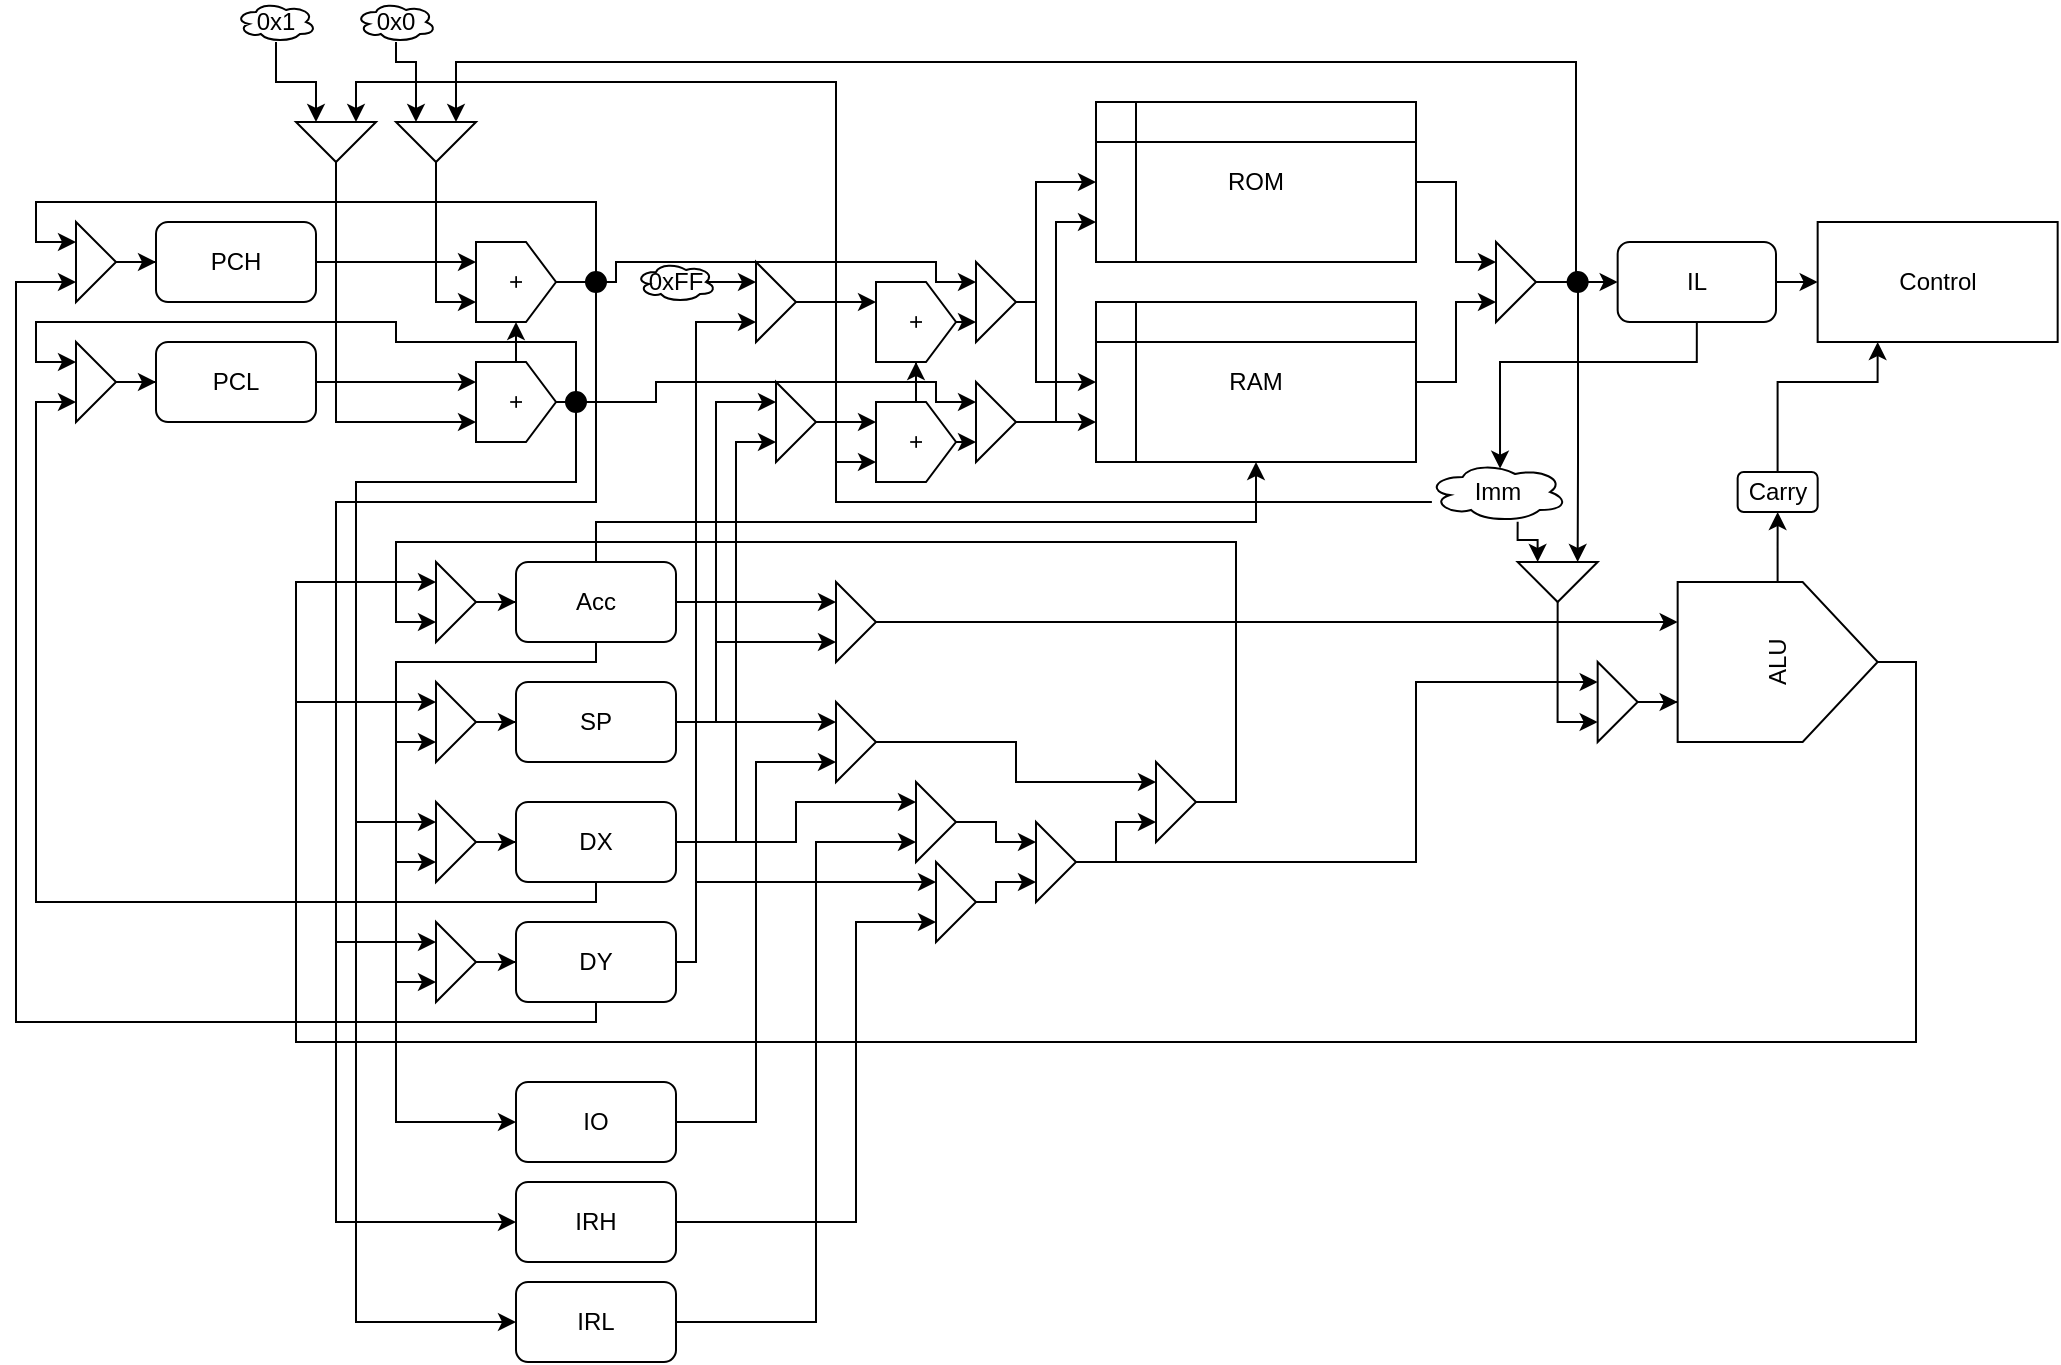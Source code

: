 <mxfile version="22.0.3" type="device">
  <diagram id="HqV30pevLVmH2TonIe_I" name="Page-1">
    <mxGraphModel dx="1195" dy="715" grid="1" gridSize="10" guides="1" tooltips="1" connect="1" arrows="1" fold="1" page="1" pageScale="1" pageWidth="1100" pageHeight="850" math="0" shadow="0">
      <root>
        <mxCell id="0" />
        <mxCell id="1" parent="0" />
        <mxCell id="MGtDL9aF6XLDopK0zCwk-8" style="edgeStyle=orthogonalEdgeStyle;rounded=0;orthogonalLoop=1;jettySize=auto;html=1;entryX=0;entryY=0.25;entryDx=0;entryDy=0;" parent="1" source="MGtDL9aF6XLDopK0zCwk-1" target="MGtDL9aF6XLDopK0zCwk-7" edge="1">
          <mxGeometry relative="1" as="geometry" />
        </mxCell>
        <mxCell id="FMDbmBKh2z-t5FmQWfiG-30" style="edgeStyle=orthogonalEdgeStyle;rounded=0;orthogonalLoop=1;jettySize=auto;html=1;entryX=0.5;entryY=1;entryDx=0;entryDy=0;" parent="1" source="MGtDL9aF6XLDopK0zCwk-1" target="FMDbmBKh2z-t5FmQWfiG-15" edge="1">
          <mxGeometry relative="1" as="geometry">
            <Array as="points">
              <mxPoint x="440" y="350" />
              <mxPoint x="770" y="350" />
            </Array>
          </mxGeometry>
        </mxCell>
        <mxCell id="FMDbmBKh2z-t5FmQWfiG-57" style="edgeStyle=orthogonalEdgeStyle;rounded=0;orthogonalLoop=1;jettySize=auto;html=1;exitX=0.5;exitY=1;exitDx=0;exitDy=0;entryX=0;entryY=0.75;entryDx=0;entryDy=0;" parent="1" source="MGtDL9aF6XLDopK0zCwk-1" target="FMDbmBKh2z-t5FmQWfiG-51" edge="1">
          <mxGeometry relative="1" as="geometry">
            <Array as="points">
              <mxPoint x="440" y="420" />
              <mxPoint x="340" y="420" />
              <mxPoint x="340" y="520" />
            </Array>
          </mxGeometry>
        </mxCell>
        <mxCell id="FMDbmBKh2z-t5FmQWfiG-58" style="edgeStyle=orthogonalEdgeStyle;rounded=0;orthogonalLoop=1;jettySize=auto;html=1;entryX=0;entryY=0.75;entryDx=0;entryDy=0;" parent="1" source="MGtDL9aF6XLDopK0zCwk-1" target="FMDbmBKh2z-t5FmQWfiG-53" edge="1">
          <mxGeometry relative="1" as="geometry">
            <Array as="points">
              <mxPoint x="440" y="420" />
              <mxPoint x="340" y="420" />
              <mxPoint x="340" y="580" />
            </Array>
          </mxGeometry>
        </mxCell>
        <mxCell id="FMDbmBKh2z-t5FmQWfiG-65" style="edgeStyle=orthogonalEdgeStyle;rounded=0;orthogonalLoop=1;jettySize=auto;html=1;exitX=0.5;exitY=1;exitDx=0;exitDy=0;entryX=0;entryY=0.75;entryDx=0;entryDy=0;" parent="1" source="MGtDL9aF6XLDopK0zCwk-1" target="FMDbmBKh2z-t5FmQWfiG-60" edge="1">
          <mxGeometry relative="1" as="geometry">
            <Array as="points">
              <mxPoint x="440" y="420" />
              <mxPoint x="340" y="420" />
              <mxPoint x="340" y="460" />
            </Array>
          </mxGeometry>
        </mxCell>
        <mxCell id="MJMVSWdc8R0oQq0Kkiug-55" style="edgeStyle=orthogonalEdgeStyle;rounded=0;orthogonalLoop=1;jettySize=auto;html=1;entryX=0;entryY=0.5;entryDx=0;entryDy=0;" parent="1" source="MGtDL9aF6XLDopK0zCwk-1" target="MJMVSWdc8R0oQq0Kkiug-53" edge="1">
          <mxGeometry relative="1" as="geometry">
            <Array as="points">
              <mxPoint x="440" y="420" />
              <mxPoint x="340" y="420" />
              <mxPoint x="340" y="650" />
            </Array>
          </mxGeometry>
        </mxCell>
        <mxCell id="MGtDL9aF6XLDopK0zCwk-1" value="Acc" style="rounded=1;whiteSpace=wrap;html=1;" parent="1" vertex="1">
          <mxGeometry x="400" y="370" width="80" height="40" as="geometry" />
        </mxCell>
        <mxCell id="MGtDL9aF6XLDopK0zCwk-9" style="edgeStyle=orthogonalEdgeStyle;rounded=0;orthogonalLoop=1;jettySize=auto;html=1;entryX=0;entryY=0.75;entryDx=0;entryDy=0;" parent="1" source="MGtDL9aF6XLDopK0zCwk-2" target="MGtDL9aF6XLDopK0zCwk-7" edge="1">
          <mxGeometry relative="1" as="geometry">
            <Array as="points">
              <mxPoint x="500" y="450" />
              <mxPoint x="500" y="410" />
            </Array>
          </mxGeometry>
        </mxCell>
        <mxCell id="8APynYQwXsZGjhNRSon1-6" style="edgeStyle=orthogonalEdgeStyle;rounded=0;orthogonalLoop=1;jettySize=auto;html=1;entryX=0;entryY=0.25;entryDx=0;entryDy=0;" parent="1" source="MGtDL9aF6XLDopK0zCwk-2" target="8APynYQwXsZGjhNRSon1-3" edge="1">
          <mxGeometry relative="1" as="geometry">
            <Array as="points">
              <mxPoint x="500" y="450" />
              <mxPoint x="500" y="290" />
            </Array>
          </mxGeometry>
        </mxCell>
        <mxCell id="MJMVSWdc8R0oQq0Kkiug-4" style="edgeStyle=orthogonalEdgeStyle;rounded=0;orthogonalLoop=1;jettySize=auto;html=1;entryX=0;entryY=0.25;entryDx=0;entryDy=0;" parent="1" source="MGtDL9aF6XLDopK0zCwk-2" target="MJMVSWdc8R0oQq0Kkiug-51" edge="1">
          <mxGeometry relative="1" as="geometry">
            <Array as="points">
              <mxPoint x="520" y="450" />
              <mxPoint x="520" y="450" />
            </Array>
          </mxGeometry>
        </mxCell>
        <mxCell id="MGtDL9aF6XLDopK0zCwk-2" value="SP" style="rounded=1;whiteSpace=wrap;html=1;" parent="1" vertex="1">
          <mxGeometry x="400" y="430" width="80" height="40" as="geometry" />
        </mxCell>
        <mxCell id="MGtDL9aF6XLDopK0zCwk-11" style="edgeStyle=orthogonalEdgeStyle;rounded=0;orthogonalLoop=1;jettySize=auto;html=1;entryX=0;entryY=0.25;entryDx=0;entryDy=0;" parent="1" source="MGtDL9aF6XLDopK0zCwk-3" target="rdxqJMFnQv4xC2RsRKWf-6" edge="1">
          <mxGeometry relative="1" as="geometry" />
        </mxCell>
        <mxCell id="8APynYQwXsZGjhNRSon1-7" style="edgeStyle=orthogonalEdgeStyle;rounded=0;orthogonalLoop=1;jettySize=auto;html=1;entryX=0;entryY=0.75;entryDx=0;entryDy=0;" parent="1" source="MGtDL9aF6XLDopK0zCwk-3" target="8APynYQwXsZGjhNRSon1-3" edge="1">
          <mxGeometry relative="1" as="geometry">
            <Array as="points">
              <mxPoint x="510" y="510" />
              <mxPoint x="510" y="310" />
            </Array>
          </mxGeometry>
        </mxCell>
        <mxCell id="MJMVSWdc8R0oQq0Kkiug-12" style="edgeStyle=orthogonalEdgeStyle;rounded=0;orthogonalLoop=1;jettySize=auto;html=1;exitX=0.5;exitY=1;exitDx=0;exitDy=0;entryX=0;entryY=0.75;entryDx=0;entryDy=0;" parent="1" source="MGtDL9aF6XLDopK0zCwk-3" target="MJMVSWdc8R0oQq0Kkiug-9" edge="1">
          <mxGeometry relative="1" as="geometry">
            <mxPoint x="150" y="240.0" as="targetPoint" />
            <Array as="points">
              <mxPoint x="440" y="540" />
              <mxPoint x="160" y="540" />
              <mxPoint x="160" y="290" />
            </Array>
          </mxGeometry>
        </mxCell>
        <mxCell id="MGtDL9aF6XLDopK0zCwk-3" value="DX" style="rounded=1;whiteSpace=wrap;html=1;" parent="1" vertex="1">
          <mxGeometry x="400" y="490" width="80" height="40" as="geometry" />
        </mxCell>
        <mxCell id="MGtDL9aF6XLDopK0zCwk-12" style="edgeStyle=orthogonalEdgeStyle;rounded=0;orthogonalLoop=1;jettySize=auto;html=1;entryX=0;entryY=0.25;entryDx=0;entryDy=0;" parent="1" source="MGtDL9aF6XLDopK0zCwk-4" target="rdxqJMFnQv4xC2RsRKWf-9" edge="1">
          <mxGeometry relative="1" as="geometry">
            <Array as="points">
              <mxPoint x="490" y="570" />
              <mxPoint x="490" y="530" />
            </Array>
          </mxGeometry>
        </mxCell>
        <mxCell id="FMDbmBKh2z-t5FmQWfiG-1" style="edgeStyle=orthogonalEdgeStyle;rounded=0;orthogonalLoop=1;jettySize=auto;html=1;entryX=0;entryY=0.75;entryDx=0;entryDy=0;" parent="1" source="MGtDL9aF6XLDopK0zCwk-4" target="8APynYQwXsZGjhNRSon1-9" edge="1">
          <mxGeometry relative="1" as="geometry">
            <Array as="points">
              <mxPoint x="490" y="570" />
              <mxPoint x="490" y="250" />
            </Array>
          </mxGeometry>
        </mxCell>
        <mxCell id="MJMVSWdc8R0oQq0Kkiug-15" style="edgeStyle=orthogonalEdgeStyle;rounded=0;orthogonalLoop=1;jettySize=auto;html=1;entryX=0;entryY=0.75;entryDx=0;entryDy=0;" parent="1" source="MGtDL9aF6XLDopK0zCwk-4" target="MJMVSWdc8R0oQq0Kkiug-7" edge="1">
          <mxGeometry relative="1" as="geometry">
            <Array as="points">
              <mxPoint x="440" y="600" />
              <mxPoint x="150" y="600" />
              <mxPoint x="150" y="230" />
            </Array>
          </mxGeometry>
        </mxCell>
        <mxCell id="MGtDL9aF6XLDopK0zCwk-4" value="DY" style="rounded=1;whiteSpace=wrap;html=1;" parent="1" vertex="1">
          <mxGeometry x="400" y="550" width="80" height="40" as="geometry" />
        </mxCell>
        <mxCell id="MJMVSWdc8R0oQq0Kkiug-18" style="edgeStyle=orthogonalEdgeStyle;rounded=0;orthogonalLoop=1;jettySize=auto;html=1;entryX=0.75;entryY=0;entryDx=0;entryDy=0;" parent="1" source="MGtDL9aF6XLDopK0zCwk-5" target="MJMVSWdc8R0oQq0Kkiug-17" edge="1">
          <mxGeometry relative="1" as="geometry" />
        </mxCell>
        <mxCell id="MGtDL9aF6XLDopK0zCwk-5" value="PCH" style="rounded=1;whiteSpace=wrap;html=1;" parent="1" vertex="1">
          <mxGeometry x="220" y="200" width="80" height="40" as="geometry" />
        </mxCell>
        <mxCell id="MJMVSWdc8R0oQq0Kkiug-21" style="edgeStyle=orthogonalEdgeStyle;rounded=0;orthogonalLoop=1;jettySize=auto;html=1;entryX=0.75;entryY=0;entryDx=0;entryDy=0;" parent="1" source="MGtDL9aF6XLDopK0zCwk-6" target="MJMVSWdc8R0oQq0Kkiug-16" edge="1">
          <mxGeometry relative="1" as="geometry" />
        </mxCell>
        <mxCell id="MGtDL9aF6XLDopK0zCwk-6" value="PCL" style="rounded=1;whiteSpace=wrap;html=1;" parent="1" vertex="1">
          <mxGeometry x="220" y="260" width="80" height="40" as="geometry" />
        </mxCell>
        <mxCell id="8APynYQwXsZGjhNRSon1-2" style="edgeStyle=orthogonalEdgeStyle;rounded=0;orthogonalLoop=1;jettySize=auto;html=1;entryX=0.75;entryY=0;entryDx=0;entryDy=0;" parent="1" source="MGtDL9aF6XLDopK0zCwk-7" target="8APynYQwXsZGjhNRSon1-1" edge="1">
          <mxGeometry relative="1" as="geometry" />
        </mxCell>
        <mxCell id="MGtDL9aF6XLDopK0zCwk-7" value="" style="triangle;whiteSpace=wrap;html=1;" parent="1" vertex="1">
          <mxGeometry x="560" y="380" width="20" height="40" as="geometry" />
        </mxCell>
        <mxCell id="FMDbmBKh2z-t5FmQWfiG-26" style="edgeStyle=orthogonalEdgeStyle;rounded=0;orthogonalLoop=1;jettySize=auto;html=1;entryX=0;entryY=0.25;entryDx=0;entryDy=0;" parent="1" source="MGtDL9aF6XLDopK0zCwk-10" target="FMDbmBKh2z-t5FmQWfiG-25" edge="1">
          <mxGeometry relative="1" as="geometry">
            <Array as="points">
              <mxPoint x="850" y="520" />
              <mxPoint x="850" y="430" />
            </Array>
          </mxGeometry>
        </mxCell>
        <mxCell id="MJMVSWdc8R0oQq0Kkiug-3" style="edgeStyle=orthogonalEdgeStyle;rounded=0;orthogonalLoop=1;jettySize=auto;html=1;entryX=0;entryY=0.75;entryDx=0;entryDy=0;" parent="1" source="MGtDL9aF6XLDopK0zCwk-10" target="MJMVSWdc8R0oQq0Kkiug-1" edge="1">
          <mxGeometry relative="1" as="geometry">
            <Array as="points">
              <mxPoint x="700" y="520" />
              <mxPoint x="700" y="500" />
            </Array>
          </mxGeometry>
        </mxCell>
        <mxCell id="MGtDL9aF6XLDopK0zCwk-10" value="" style="triangle;whiteSpace=wrap;html=1;" parent="1" vertex="1">
          <mxGeometry x="660" y="500" width="20" height="40" as="geometry" />
        </mxCell>
        <mxCell id="FMDbmBKh2z-t5FmQWfiG-66" style="edgeStyle=orthogonalEdgeStyle;rounded=0;orthogonalLoop=1;jettySize=auto;html=1;entryX=0;entryY=0.25;entryDx=0;entryDy=0;" parent="1" source="8APynYQwXsZGjhNRSon1-1" target="FMDbmBKh2z-t5FmQWfiG-62" edge="1">
          <mxGeometry relative="1" as="geometry">
            <Array as="points">
              <mxPoint x="1100" y="420" />
              <mxPoint x="1100" y="610" />
              <mxPoint x="290" y="610" />
              <mxPoint x="290" y="380" />
            </Array>
          </mxGeometry>
        </mxCell>
        <mxCell id="FMDbmBKh2z-t5FmQWfiG-68" style="edgeStyle=orthogonalEdgeStyle;rounded=0;orthogonalLoop=1;jettySize=auto;html=1;entryX=0;entryY=0.25;entryDx=0;entryDy=0;" parent="1" source="8APynYQwXsZGjhNRSon1-1" target="FMDbmBKh2z-t5FmQWfiG-60" edge="1">
          <mxGeometry relative="1" as="geometry">
            <Array as="points">
              <mxPoint x="1100" y="420" />
              <mxPoint x="1100" y="610" />
              <mxPoint x="290" y="610" />
              <mxPoint x="290" y="440" />
            </Array>
          </mxGeometry>
        </mxCell>
        <mxCell id="MJMVSWdc8R0oQq0Kkiug-46" style="edgeStyle=orthogonalEdgeStyle;rounded=0;orthogonalLoop=1;jettySize=auto;html=1;entryX=0.5;entryY=1;entryDx=0;entryDy=0;" parent="1" source="8APynYQwXsZGjhNRSon1-1" target="MJMVSWdc8R0oQq0Kkiug-45" edge="1">
          <mxGeometry relative="1" as="geometry" />
        </mxCell>
        <mxCell id="8APynYQwXsZGjhNRSon1-1" value="&lt;font face=&quot;Helvetica&quot;&gt;ALU&lt;/font&gt;" style="shape=offPageConnector;whiteSpace=wrap;html=1;fontFamily=Times New Roman;rotation=-90;" parent="1" vertex="1">
          <mxGeometry x="990.83" y="370" width="80" height="100" as="geometry" />
        </mxCell>
        <mxCell id="FMDbmBKh2z-t5FmQWfiG-47" style="edgeStyle=orthogonalEdgeStyle;rounded=0;orthogonalLoop=1;jettySize=auto;html=1;entryX=0.75;entryY=0;entryDx=0;entryDy=0;" parent="1" source="8APynYQwXsZGjhNRSon1-3" target="FMDbmBKh2z-t5FmQWfiG-46" edge="1">
          <mxGeometry relative="1" as="geometry" />
        </mxCell>
        <mxCell id="8APynYQwXsZGjhNRSon1-3" value="" style="triangle;whiteSpace=wrap;html=1;" parent="1" vertex="1">
          <mxGeometry x="530" y="280" width="20" height="40" as="geometry" />
        </mxCell>
        <mxCell id="8APynYQwXsZGjhNRSon1-10" style="edgeStyle=orthogonalEdgeStyle;rounded=0;orthogonalLoop=1;jettySize=auto;html=1;entryX=0;entryY=0.25;entryDx=0;entryDy=0;exitX=0.88;exitY=0.25;exitDx=0;exitDy=0;exitPerimeter=0;" parent="1" source="8APynYQwXsZGjhNRSon1-8" target="8APynYQwXsZGjhNRSon1-9" edge="1">
          <mxGeometry relative="1" as="geometry">
            <Array as="points">
              <mxPoint x="495" y="230" />
            </Array>
          </mxGeometry>
        </mxCell>
        <mxCell id="8APynYQwXsZGjhNRSon1-8" value="0xFF" style="ellipse;shape=cloud;whiteSpace=wrap;html=1;" parent="1" vertex="1">
          <mxGeometry x="460" y="220" width="40" height="20" as="geometry" />
        </mxCell>
        <mxCell id="MJMVSWdc8R0oQq0Kkiug-43" style="edgeStyle=orthogonalEdgeStyle;rounded=0;orthogonalLoop=1;jettySize=auto;html=1;entryX=0.75;entryY=0;entryDx=0;entryDy=0;" parent="1" source="8APynYQwXsZGjhNRSon1-9" target="MJMVSWdc8R0oQq0Kkiug-40" edge="1">
          <mxGeometry relative="1" as="geometry" />
        </mxCell>
        <mxCell id="8APynYQwXsZGjhNRSon1-9" value="" style="triangle;whiteSpace=wrap;html=1;" parent="1" vertex="1">
          <mxGeometry x="520" y="220" width="20" height="40" as="geometry" />
        </mxCell>
        <mxCell id="FMDbmBKh2z-t5FmQWfiG-24" style="edgeStyle=orthogonalEdgeStyle;rounded=0;orthogonalLoop=1;jettySize=auto;html=1;entryX=0;entryY=0.25;entryDx=0;entryDy=0;" parent="1" source="FMDbmBKh2z-t5FmQWfiG-2" target="FMDbmBKh2z-t5FmQWfiG-22" edge="1">
          <mxGeometry relative="1" as="geometry">
            <Array as="points">
              <mxPoint x="870" y="180" />
              <mxPoint x="870" y="220" />
            </Array>
          </mxGeometry>
        </mxCell>
        <mxCell id="FMDbmBKh2z-t5FmQWfiG-2" value="ROM" style="shape=internalStorage;whiteSpace=wrap;html=1;backgroundOutline=1;" parent="1" vertex="1">
          <mxGeometry x="690" y="140" width="160" height="80" as="geometry" />
        </mxCell>
        <mxCell id="FMDbmBKh2z-t5FmQWfiG-16" style="edgeStyle=orthogonalEdgeStyle;rounded=0;orthogonalLoop=1;jettySize=auto;html=1;entryX=0;entryY=0.75;entryDx=0;entryDy=0;" parent="1" source="FMDbmBKh2z-t5FmQWfiG-9" target="FMDbmBKh2z-t5FmQWfiG-15" edge="1">
          <mxGeometry relative="1" as="geometry" />
        </mxCell>
        <mxCell id="FMDbmBKh2z-t5FmQWfiG-17" style="edgeStyle=orthogonalEdgeStyle;rounded=0;orthogonalLoop=1;jettySize=auto;html=1;entryX=0;entryY=0.75;entryDx=0;entryDy=0;" parent="1" source="FMDbmBKh2z-t5FmQWfiG-9" target="FMDbmBKh2z-t5FmQWfiG-2" edge="1">
          <mxGeometry relative="1" as="geometry">
            <Array as="points">
              <mxPoint x="670" y="300" />
              <mxPoint x="670" y="200" />
            </Array>
          </mxGeometry>
        </mxCell>
        <mxCell id="FMDbmBKh2z-t5FmQWfiG-45" style="edgeStyle=orthogonalEdgeStyle;rounded=0;orthogonalLoop=1;jettySize=auto;html=1;exitX=0;exitY=0.5;exitDx=0;exitDy=0;" parent="1" source="FMDbmBKh2z-t5FmQWfiG-9" edge="1">
          <mxGeometry relative="1" as="geometry">
            <mxPoint x="640" y="300" as="targetPoint" />
          </mxGeometry>
        </mxCell>
        <mxCell id="FMDbmBKh2z-t5FmQWfiG-9" value="" style="triangle;whiteSpace=wrap;html=1;" parent="1" vertex="1">
          <mxGeometry x="630" y="280" width="20" height="40" as="geometry" />
        </mxCell>
        <mxCell id="FMDbmBKh2z-t5FmQWfiG-20" style="edgeStyle=orthogonalEdgeStyle;rounded=0;orthogonalLoop=1;jettySize=auto;html=1;entryX=0;entryY=0.5;entryDx=0;entryDy=0;" parent="1" source="FMDbmBKh2z-t5FmQWfiG-12" target="FMDbmBKh2z-t5FmQWfiG-2" edge="1">
          <mxGeometry relative="1" as="geometry">
            <Array as="points">
              <mxPoint x="660" y="240" />
              <mxPoint x="660" y="180" />
            </Array>
          </mxGeometry>
        </mxCell>
        <mxCell id="FMDbmBKh2z-t5FmQWfiG-21" style="edgeStyle=orthogonalEdgeStyle;rounded=0;orthogonalLoop=1;jettySize=auto;html=1;entryX=0;entryY=0.5;entryDx=0;entryDy=0;" parent="1" source="FMDbmBKh2z-t5FmQWfiG-12" target="FMDbmBKh2z-t5FmQWfiG-15" edge="1">
          <mxGeometry relative="1" as="geometry">
            <Array as="points">
              <mxPoint x="660" y="240" />
              <mxPoint x="660" y="280" />
            </Array>
          </mxGeometry>
        </mxCell>
        <mxCell id="FMDbmBKh2z-t5FmQWfiG-12" value="" style="triangle;whiteSpace=wrap;html=1;" parent="1" vertex="1">
          <mxGeometry x="630" y="220" width="20" height="40" as="geometry" />
        </mxCell>
        <mxCell id="FMDbmBKh2z-t5FmQWfiG-23" style="edgeStyle=orthogonalEdgeStyle;rounded=0;orthogonalLoop=1;jettySize=auto;html=1;entryX=0;entryY=0.75;entryDx=0;entryDy=0;" parent="1" source="FMDbmBKh2z-t5FmQWfiG-15" target="FMDbmBKh2z-t5FmQWfiG-22" edge="1">
          <mxGeometry relative="1" as="geometry">
            <Array as="points">
              <mxPoint x="870" y="280" />
              <mxPoint x="870" y="240" />
            </Array>
          </mxGeometry>
        </mxCell>
        <mxCell id="FMDbmBKh2z-t5FmQWfiG-15" value="RAM" style="shape=internalStorage;whiteSpace=wrap;html=1;backgroundOutline=1;" parent="1" vertex="1">
          <mxGeometry x="690" y="240" width="160" height="80" as="geometry" />
        </mxCell>
        <mxCell id="FMDbmBKh2z-t5FmQWfiG-33" style="edgeStyle=orthogonalEdgeStyle;rounded=0;orthogonalLoop=1;jettySize=auto;html=1;entryX=0;entryY=0.25;entryDx=0;entryDy=0;" parent="1" source="FMDbmBKh2z-t5FmQWfiG-22" target="FMDbmBKh2z-t5FmQWfiG-31" edge="1">
          <mxGeometry relative="1" as="geometry">
            <Array as="points">
              <mxPoint x="931" y="230" />
              <mxPoint x="931" y="320" />
            </Array>
          </mxGeometry>
        </mxCell>
        <mxCell id="FMDbmBKh2z-t5FmQWfiG-38" style="edgeStyle=orthogonalEdgeStyle;rounded=0;orthogonalLoop=1;jettySize=auto;html=1;entryX=0;entryY=0.5;entryDx=0;entryDy=0;" parent="1" source="FMDbmBKh2z-t5FmQWfiG-22" target="FMDbmBKh2z-t5FmQWfiG-37" edge="1">
          <mxGeometry relative="1" as="geometry" />
        </mxCell>
        <mxCell id="MJMVSWdc8R0oQq0Kkiug-38" style="edgeStyle=orthogonalEdgeStyle;rounded=0;orthogonalLoop=1;jettySize=auto;html=1;entryX=0;entryY=0.25;entryDx=0;entryDy=0;" parent="1" source="FMDbmBKh2z-t5FmQWfiG-22" target="MJMVSWdc8R0oQq0Kkiug-28" edge="1">
          <mxGeometry relative="1" as="geometry">
            <Array as="points">
              <mxPoint x="930" y="230" />
              <mxPoint x="930" y="120" />
              <mxPoint x="370" y="120" />
            </Array>
          </mxGeometry>
        </mxCell>
        <mxCell id="FMDbmBKh2z-t5FmQWfiG-22" value="" style="triangle;whiteSpace=wrap;html=1;" parent="1" vertex="1">
          <mxGeometry x="890" y="210" width="20" height="40" as="geometry" />
        </mxCell>
        <mxCell id="FMDbmBKh2z-t5FmQWfiG-27" style="edgeStyle=orthogonalEdgeStyle;rounded=0;orthogonalLoop=1;jettySize=auto;html=1;entryX=0.25;entryY=0;entryDx=0;entryDy=0;" parent="1" source="FMDbmBKh2z-t5FmQWfiG-25" target="8APynYQwXsZGjhNRSon1-1" edge="1">
          <mxGeometry relative="1" as="geometry" />
        </mxCell>
        <mxCell id="FMDbmBKh2z-t5FmQWfiG-25" value="" style="triangle;whiteSpace=wrap;html=1;" parent="1" vertex="1">
          <mxGeometry x="940.83" y="420" width="20" height="40" as="geometry" />
        </mxCell>
        <mxCell id="FMDbmBKh2z-t5FmQWfiG-34" style="edgeStyle=orthogonalEdgeStyle;rounded=0;orthogonalLoop=1;jettySize=auto;html=1;entryX=0;entryY=0.75;entryDx=0;entryDy=0;" parent="1" target="FMDbmBKh2z-t5FmQWfiG-31" edge="1">
          <mxGeometry relative="1" as="geometry">
            <Array as="points">
              <mxPoint x="900.83" y="359" />
              <mxPoint x="910.83" y="359" />
            </Array>
            <mxPoint x="900.83" y="349.846" as="sourcePoint" />
          </mxGeometry>
        </mxCell>
        <mxCell id="FMDbmBKh2z-t5FmQWfiG-50" style="edgeStyle=orthogonalEdgeStyle;rounded=0;orthogonalLoop=1;jettySize=auto;html=1;entryX=0.25;entryY=0;entryDx=0;entryDy=0;" parent="1" source="FMDbmBKh2z-t5FmQWfiG-28" target="FMDbmBKh2z-t5FmQWfiG-46" edge="1">
          <mxGeometry relative="1" as="geometry">
            <Array as="points">
              <mxPoint x="560" y="340" />
              <mxPoint x="560" y="320" />
            </Array>
          </mxGeometry>
        </mxCell>
        <mxCell id="MJMVSWdc8R0oQq0Kkiug-34" style="edgeStyle=orthogonalEdgeStyle;rounded=0;orthogonalLoop=1;jettySize=auto;html=1;entryX=0;entryY=0.25;entryDx=0;entryDy=0;" parent="1" source="FMDbmBKh2z-t5FmQWfiG-28" target="MJMVSWdc8R0oQq0Kkiug-27" edge="1">
          <mxGeometry relative="1" as="geometry">
            <Array as="points">
              <mxPoint x="560" y="340" />
              <mxPoint x="560" y="130" />
              <mxPoint x="320" y="130" />
            </Array>
          </mxGeometry>
        </mxCell>
        <mxCell id="FMDbmBKh2z-t5FmQWfiG-28" value="Imm" style="ellipse;shape=cloud;whiteSpace=wrap;html=1;" parent="1" vertex="1">
          <mxGeometry x="855.83" y="320" width="70" height="30" as="geometry" />
        </mxCell>
        <mxCell id="FMDbmBKh2z-t5FmQWfiG-32" style="edgeStyle=orthogonalEdgeStyle;rounded=0;orthogonalLoop=1;jettySize=auto;html=1;entryX=0;entryY=0.75;entryDx=0;entryDy=0;" parent="1" source="FMDbmBKh2z-t5FmQWfiG-31" target="FMDbmBKh2z-t5FmQWfiG-25" edge="1">
          <mxGeometry relative="1" as="geometry">
            <Array as="points">
              <mxPoint x="920.83" y="450" />
            </Array>
          </mxGeometry>
        </mxCell>
        <mxCell id="FMDbmBKh2z-t5FmQWfiG-31" value="" style="triangle;whiteSpace=wrap;html=1;rotation=90;" parent="1" vertex="1">
          <mxGeometry x="910.83" y="360" width="20" height="40" as="geometry" />
        </mxCell>
        <mxCell id="FMDbmBKh2z-t5FmQWfiG-35" value="Control" style="rounded=0;whiteSpace=wrap;html=1;" parent="1" vertex="1">
          <mxGeometry x="1050.83" y="200" width="120" height="60" as="geometry" />
        </mxCell>
        <mxCell id="FMDbmBKh2z-t5FmQWfiG-39" style="edgeStyle=orthogonalEdgeStyle;rounded=0;orthogonalLoop=1;jettySize=auto;html=1;entryX=0;entryY=0.5;entryDx=0;entryDy=0;" parent="1" source="FMDbmBKh2z-t5FmQWfiG-37" target="FMDbmBKh2z-t5FmQWfiG-35" edge="1">
          <mxGeometry relative="1" as="geometry" />
        </mxCell>
        <mxCell id="FMDbmBKh2z-t5FmQWfiG-40" style="edgeStyle=orthogonalEdgeStyle;rounded=0;orthogonalLoop=1;jettySize=auto;html=1;entryX=0.517;entryY=0.111;entryDx=0;entryDy=0;entryPerimeter=0;exitX=0.5;exitY=1;exitDx=0;exitDy=0;" parent="1" source="FMDbmBKh2z-t5FmQWfiG-37" target="FMDbmBKh2z-t5FmQWfiG-28" edge="1">
          <mxGeometry relative="1" as="geometry">
            <Array as="points">
              <mxPoint x="990" y="270" />
              <mxPoint x="892" y="270" />
            </Array>
            <mxPoint x="900.03" y="323.99" as="targetPoint" />
          </mxGeometry>
        </mxCell>
        <mxCell id="FMDbmBKh2z-t5FmQWfiG-37" value="IL" style="rounded=1;whiteSpace=wrap;html=1;" parent="1" vertex="1">
          <mxGeometry x="950.83" y="210" width="79.17" height="40" as="geometry" />
        </mxCell>
        <mxCell id="FMDbmBKh2z-t5FmQWfiG-49" style="edgeStyle=orthogonalEdgeStyle;rounded=0;orthogonalLoop=1;jettySize=auto;html=1;entryX=0;entryY=0.75;entryDx=0;entryDy=0;" parent="1" source="FMDbmBKh2z-t5FmQWfiG-46" target="FMDbmBKh2z-t5FmQWfiG-9" edge="1">
          <mxGeometry relative="1" as="geometry">
            <Array as="points">
              <mxPoint x="620" y="310" />
              <mxPoint x="620" y="310" />
            </Array>
          </mxGeometry>
        </mxCell>
        <mxCell id="MJMVSWdc8R0oQq0Kkiug-44" style="edgeStyle=orthogonalEdgeStyle;rounded=0;orthogonalLoop=1;jettySize=auto;html=1;entryX=0;entryY=0.5;entryDx=0;entryDy=0;" parent="1" source="FMDbmBKh2z-t5FmQWfiG-46" target="MJMVSWdc8R0oQq0Kkiug-40" edge="1">
          <mxGeometry relative="1" as="geometry" />
        </mxCell>
        <mxCell id="FMDbmBKh2z-t5FmQWfiG-46" value="&lt;font face=&quot;Helvetica&quot;&gt;+&lt;/font&gt;" style="shape=offPageConnector;whiteSpace=wrap;html=1;fontFamily=Times New Roman;rotation=-90;" parent="1" vertex="1">
          <mxGeometry x="580" y="290" width="40" height="40" as="geometry" />
        </mxCell>
        <mxCell id="FMDbmBKh2z-t5FmQWfiG-52" style="edgeStyle=orthogonalEdgeStyle;rounded=0;orthogonalLoop=1;jettySize=auto;html=1;entryX=0;entryY=0.5;entryDx=0;entryDy=0;" parent="1" source="FMDbmBKh2z-t5FmQWfiG-51" target="MGtDL9aF6XLDopK0zCwk-3" edge="1">
          <mxGeometry relative="1" as="geometry" />
        </mxCell>
        <mxCell id="FMDbmBKh2z-t5FmQWfiG-51" value="" style="triangle;whiteSpace=wrap;html=1;" parent="1" vertex="1">
          <mxGeometry x="360" y="490" width="20" height="40" as="geometry" />
        </mxCell>
        <mxCell id="FMDbmBKh2z-t5FmQWfiG-54" style="edgeStyle=orthogonalEdgeStyle;rounded=0;orthogonalLoop=1;jettySize=auto;html=1;entryX=0;entryY=0.5;entryDx=0;entryDy=0;" parent="1" source="FMDbmBKh2z-t5FmQWfiG-53" target="MGtDL9aF6XLDopK0zCwk-4" edge="1">
          <mxGeometry relative="1" as="geometry" />
        </mxCell>
        <mxCell id="FMDbmBKh2z-t5FmQWfiG-53" value="" style="triangle;whiteSpace=wrap;html=1;" parent="1" vertex="1">
          <mxGeometry x="360" y="550" width="20" height="40" as="geometry" />
        </mxCell>
        <mxCell id="FMDbmBKh2z-t5FmQWfiG-61" style="edgeStyle=orthogonalEdgeStyle;rounded=0;orthogonalLoop=1;jettySize=auto;html=1;entryX=0;entryY=0.5;entryDx=0;entryDy=0;" parent="1" source="FMDbmBKh2z-t5FmQWfiG-60" target="MGtDL9aF6XLDopK0zCwk-2" edge="1">
          <mxGeometry relative="1" as="geometry" />
        </mxCell>
        <mxCell id="FMDbmBKh2z-t5FmQWfiG-60" value="" style="triangle;whiteSpace=wrap;html=1;" parent="1" vertex="1">
          <mxGeometry x="360" y="430" width="20" height="40" as="geometry" />
        </mxCell>
        <mxCell id="FMDbmBKh2z-t5FmQWfiG-63" style="edgeStyle=orthogonalEdgeStyle;rounded=0;orthogonalLoop=1;jettySize=auto;html=1;entryX=0;entryY=0.5;entryDx=0;entryDy=0;" parent="1" source="FMDbmBKh2z-t5FmQWfiG-62" target="MGtDL9aF6XLDopK0zCwk-1" edge="1">
          <mxGeometry relative="1" as="geometry" />
        </mxCell>
        <mxCell id="FMDbmBKh2z-t5FmQWfiG-62" value="" style="triangle;whiteSpace=wrap;html=1;" parent="1" vertex="1">
          <mxGeometry x="360" y="370" width="20" height="40" as="geometry" />
        </mxCell>
        <mxCell id="MJMVSWdc8R0oQq0Kkiug-5" style="edgeStyle=orthogonalEdgeStyle;rounded=0;orthogonalLoop=1;jettySize=auto;html=1;entryX=0;entryY=0.75;entryDx=0;entryDy=0;" parent="1" source="MJMVSWdc8R0oQq0Kkiug-1" target="FMDbmBKh2z-t5FmQWfiG-62" edge="1">
          <mxGeometry relative="1" as="geometry">
            <Array as="points">
              <mxPoint x="760" y="490" />
              <mxPoint x="760" y="360" />
              <mxPoint x="340" y="360" />
              <mxPoint x="340" y="400" />
            </Array>
          </mxGeometry>
        </mxCell>
        <mxCell id="MJMVSWdc8R0oQq0Kkiug-1" value="" style="triangle;whiteSpace=wrap;html=1;" parent="1" vertex="1">
          <mxGeometry x="720" y="470" width="20" height="40" as="geometry" />
        </mxCell>
        <mxCell id="MJMVSWdc8R0oQq0Kkiug-8" style="edgeStyle=orthogonalEdgeStyle;rounded=0;orthogonalLoop=1;jettySize=auto;html=1;entryX=0;entryY=0.5;entryDx=0;entryDy=0;" parent="1" source="MJMVSWdc8R0oQq0Kkiug-7" target="MGtDL9aF6XLDopK0zCwk-5" edge="1">
          <mxGeometry relative="1" as="geometry" />
        </mxCell>
        <mxCell id="MJMVSWdc8R0oQq0Kkiug-7" value="" style="triangle;whiteSpace=wrap;html=1;" parent="1" vertex="1">
          <mxGeometry x="180" y="200" width="20" height="40" as="geometry" />
        </mxCell>
        <mxCell id="MJMVSWdc8R0oQq0Kkiug-10" style="edgeStyle=orthogonalEdgeStyle;rounded=0;orthogonalLoop=1;jettySize=auto;html=1;entryX=0;entryY=0.5;entryDx=0;entryDy=0;" parent="1" source="MJMVSWdc8R0oQq0Kkiug-9" target="MGtDL9aF6XLDopK0zCwk-6" edge="1">
          <mxGeometry relative="1" as="geometry" />
        </mxCell>
        <mxCell id="MJMVSWdc8R0oQq0Kkiug-9" value="" style="triangle;whiteSpace=wrap;html=1;" parent="1" vertex="1">
          <mxGeometry x="180" y="260" width="20" height="40" as="geometry" />
        </mxCell>
        <mxCell id="MJMVSWdc8R0oQq0Kkiug-19" style="edgeStyle=orthogonalEdgeStyle;rounded=0;orthogonalLoop=1;jettySize=auto;html=1;entryX=0;entryY=0.25;entryDx=0;entryDy=0;" parent="1" source="MJMVSWdc8R0oQq0Kkiug-16" target="FMDbmBKh2z-t5FmQWfiG-51" edge="1">
          <mxGeometry relative="1" as="geometry">
            <Array as="points">
              <mxPoint x="430" y="290" />
              <mxPoint x="430" y="330" />
              <mxPoint x="320" y="330" />
              <mxPoint x="320" y="500" />
            </Array>
          </mxGeometry>
        </mxCell>
        <mxCell id="MJMVSWdc8R0oQq0Kkiug-23" style="edgeStyle=orthogonalEdgeStyle;rounded=0;orthogonalLoop=1;jettySize=auto;html=1;entryX=0;entryY=0.25;entryDx=0;entryDy=0;exitX=0.5;exitY=1;exitDx=0;exitDy=0;startArrow=none;" parent="1" source="MJMVSWdc8R0oQq0Kkiug-59" target="FMDbmBKh2z-t5FmQWfiG-9" edge="1">
          <mxGeometry relative="1" as="geometry">
            <mxPoint x="460" y="290" as="sourcePoint" />
            <Array as="points">
              <mxPoint x="470" y="290" />
              <mxPoint x="470" y="280" />
              <mxPoint x="610" y="280" />
              <mxPoint x="610" y="290" />
            </Array>
          </mxGeometry>
        </mxCell>
        <mxCell id="MJMVSWdc8R0oQq0Kkiug-24" style="edgeStyle=orthogonalEdgeStyle;rounded=0;orthogonalLoop=1;jettySize=auto;html=1;entryX=0;entryY=0.25;entryDx=0;entryDy=0;" parent="1" source="MJMVSWdc8R0oQq0Kkiug-16" target="MJMVSWdc8R0oQq0Kkiug-9" edge="1">
          <mxGeometry relative="1" as="geometry">
            <Array as="points">
              <mxPoint x="430" y="290" />
              <mxPoint x="430" y="260" />
              <mxPoint x="340" y="260" />
              <mxPoint x="340" y="250" />
              <mxPoint x="160" y="250" />
              <mxPoint x="160" y="270" />
            </Array>
          </mxGeometry>
        </mxCell>
        <mxCell id="MJMVSWdc8R0oQq0Kkiug-39" style="edgeStyle=orthogonalEdgeStyle;rounded=0;orthogonalLoop=1;jettySize=auto;html=1;exitX=1;exitY=0.5;exitDx=0;exitDy=0;entryX=0;entryY=0.5;entryDx=0;entryDy=0;" parent="1" source="MJMVSWdc8R0oQq0Kkiug-16" target="MJMVSWdc8R0oQq0Kkiug-17" edge="1">
          <mxGeometry relative="1" as="geometry" />
        </mxCell>
        <mxCell id="MJMVSWdc8R0oQq0Kkiug-16" value="&lt;font face=&quot;Helvetica&quot;&gt;+&lt;/font&gt;" style="shape=offPageConnector;whiteSpace=wrap;html=1;fontFamily=Times New Roman;rotation=-90;" parent="1" vertex="1">
          <mxGeometry x="380" y="270" width="40" height="40" as="geometry" />
        </mxCell>
        <mxCell id="MJMVSWdc8R0oQq0Kkiug-20" style="edgeStyle=orthogonalEdgeStyle;rounded=0;orthogonalLoop=1;jettySize=auto;html=1;entryX=0;entryY=0.25;entryDx=0;entryDy=0;" parent="1" source="MJMVSWdc8R0oQq0Kkiug-17" target="FMDbmBKh2z-t5FmQWfiG-53" edge="1">
          <mxGeometry relative="1" as="geometry">
            <Array as="points">
              <mxPoint x="440" y="230" />
              <mxPoint x="440" y="340" />
              <mxPoint x="310" y="340" />
              <mxPoint x="310" y="560" />
            </Array>
          </mxGeometry>
        </mxCell>
        <mxCell id="MJMVSWdc8R0oQq0Kkiug-22" style="edgeStyle=orthogonalEdgeStyle;rounded=0;orthogonalLoop=1;jettySize=auto;html=1;entryX=0;entryY=0.25;entryDx=0;entryDy=0;exitX=0.5;exitY=1.085;exitDx=0;exitDy=0;exitPerimeter=0;" parent="1" source="MJMVSWdc8R0oQq0Kkiug-17" target="FMDbmBKh2z-t5FmQWfiG-12" edge="1">
          <mxGeometry relative="1" as="geometry">
            <Array as="points">
              <mxPoint x="450" y="230" />
              <mxPoint x="450" y="220" />
              <mxPoint x="610" y="220" />
              <mxPoint x="610" y="230" />
            </Array>
          </mxGeometry>
        </mxCell>
        <mxCell id="MJMVSWdc8R0oQq0Kkiug-25" style="edgeStyle=orthogonalEdgeStyle;rounded=0;orthogonalLoop=1;jettySize=auto;html=1;entryX=0;entryY=0.25;entryDx=0;entryDy=0;startArrow=none;" parent="1" source="MJMVSWdc8R0oQq0Kkiug-63" target="MJMVSWdc8R0oQq0Kkiug-7" edge="1">
          <mxGeometry relative="1" as="geometry">
            <Array as="points">
              <mxPoint x="160" y="190" />
              <mxPoint x="160" y="210" />
            </Array>
          </mxGeometry>
        </mxCell>
        <mxCell id="MJMVSWdc8R0oQq0Kkiug-17" value="&lt;font face=&quot;Helvetica&quot;&gt;+&lt;/font&gt;" style="shape=offPageConnector;whiteSpace=wrap;html=1;fontFamily=Times New Roman;rotation=-90;" parent="1" vertex="1">
          <mxGeometry x="380" y="210" width="40" height="40" as="geometry" />
        </mxCell>
        <mxCell id="MJMVSWdc8R0oQq0Kkiug-31" style="edgeStyle=orthogonalEdgeStyle;rounded=0;orthogonalLoop=1;jettySize=auto;html=1;entryX=0.25;entryY=0;entryDx=0;entryDy=0;exitX=1;exitY=0.5;exitDx=0;exitDy=0;" parent="1" source="MJMVSWdc8R0oQq0Kkiug-27" target="MJMVSWdc8R0oQq0Kkiug-16" edge="1">
          <mxGeometry relative="1" as="geometry">
            <Array as="points">
              <mxPoint x="310" y="300" />
            </Array>
          </mxGeometry>
        </mxCell>
        <mxCell id="MJMVSWdc8R0oQq0Kkiug-27" value="" style="triangle;whiteSpace=wrap;html=1;rotation=90;" parent="1" vertex="1">
          <mxGeometry x="300" y="140" width="20" height="40" as="geometry" />
        </mxCell>
        <mxCell id="MJMVSWdc8R0oQq0Kkiug-30" style="edgeStyle=orthogonalEdgeStyle;rounded=0;orthogonalLoop=1;jettySize=auto;html=1;entryX=0.25;entryY=0;entryDx=0;entryDy=0;" parent="1" source="MJMVSWdc8R0oQq0Kkiug-28" target="MJMVSWdc8R0oQq0Kkiug-17" edge="1">
          <mxGeometry relative="1" as="geometry" />
        </mxCell>
        <mxCell id="MJMVSWdc8R0oQq0Kkiug-28" value="" style="triangle;whiteSpace=wrap;html=1;rotation=90;" parent="1" vertex="1">
          <mxGeometry x="350" y="140" width="20" height="40" as="geometry" />
        </mxCell>
        <mxCell id="MJMVSWdc8R0oQq0Kkiug-36" style="edgeStyle=orthogonalEdgeStyle;rounded=0;orthogonalLoop=1;jettySize=auto;html=1;entryX=0;entryY=0.75;entryDx=0;entryDy=0;" parent="1" source="MJMVSWdc8R0oQq0Kkiug-35" target="MJMVSWdc8R0oQq0Kkiug-27" edge="1">
          <mxGeometry relative="1" as="geometry">
            <mxPoint x="360" y="130" as="targetPoint" />
          </mxGeometry>
        </mxCell>
        <mxCell id="MJMVSWdc8R0oQq0Kkiug-35" value="0x1" style="ellipse;shape=cloud;whiteSpace=wrap;html=1;" parent="1" vertex="1">
          <mxGeometry x="260" y="90" width="40" height="20" as="geometry" />
        </mxCell>
        <mxCell id="MJMVSWdc8R0oQq0Kkiug-42" style="edgeStyle=orthogonalEdgeStyle;rounded=0;orthogonalLoop=1;jettySize=auto;html=1;exitX=0.5;exitY=1;exitDx=0;exitDy=0;" parent="1" source="MJMVSWdc8R0oQq0Kkiug-40" edge="1">
          <mxGeometry relative="1" as="geometry">
            <mxPoint x="630" y="250" as="targetPoint" />
            <Array as="points">
              <mxPoint x="630" y="250" />
              <mxPoint x="630" y="250" />
            </Array>
          </mxGeometry>
        </mxCell>
        <mxCell id="MJMVSWdc8R0oQq0Kkiug-40" value="&lt;font face=&quot;Helvetica&quot;&gt;+&lt;/font&gt;" style="shape=offPageConnector;whiteSpace=wrap;html=1;fontFamily=Times New Roman;rotation=-90;" parent="1" vertex="1">
          <mxGeometry x="580" y="230" width="40" height="40" as="geometry" />
        </mxCell>
        <mxCell id="MJMVSWdc8R0oQq0Kkiug-47" style="edgeStyle=orthogonalEdgeStyle;rounded=0;orthogonalLoop=1;jettySize=auto;html=1;entryX=0.25;entryY=1;entryDx=0;entryDy=0;" parent="1" source="MJMVSWdc8R0oQq0Kkiug-45" target="FMDbmBKh2z-t5FmQWfiG-35" edge="1">
          <mxGeometry relative="1" as="geometry">
            <Array as="points">
              <mxPoint x="1031" y="280" />
              <mxPoint x="1081" y="280" />
            </Array>
          </mxGeometry>
        </mxCell>
        <mxCell id="MJMVSWdc8R0oQq0Kkiug-45" value="Carry" style="rounded=1;whiteSpace=wrap;html=1;" parent="1" vertex="1">
          <mxGeometry x="1010.83" y="325" width="40" height="20" as="geometry" />
        </mxCell>
        <mxCell id="MJMVSWdc8R0oQq0Kkiug-52" style="edgeStyle=orthogonalEdgeStyle;rounded=0;orthogonalLoop=1;jettySize=auto;html=1;entryX=0;entryY=0.25;entryDx=0;entryDy=0;" parent="1" source="MJMVSWdc8R0oQq0Kkiug-51" target="MJMVSWdc8R0oQq0Kkiug-1" edge="1">
          <mxGeometry relative="1" as="geometry" />
        </mxCell>
        <mxCell id="MJMVSWdc8R0oQq0Kkiug-51" value="" style="triangle;whiteSpace=wrap;html=1;" parent="1" vertex="1">
          <mxGeometry x="560" y="440" width="20" height="40" as="geometry" />
        </mxCell>
        <mxCell id="MJMVSWdc8R0oQq0Kkiug-54" style="edgeStyle=orthogonalEdgeStyle;rounded=0;orthogonalLoop=1;jettySize=auto;html=1;entryX=0;entryY=0.75;entryDx=0;entryDy=0;" parent="1" source="MJMVSWdc8R0oQq0Kkiug-53" target="MJMVSWdc8R0oQq0Kkiug-51" edge="1">
          <mxGeometry relative="1" as="geometry" />
        </mxCell>
        <mxCell id="MJMVSWdc8R0oQq0Kkiug-53" value="IO" style="rounded=1;whiteSpace=wrap;html=1;" parent="1" vertex="1">
          <mxGeometry x="400" y="630" width="80" height="40" as="geometry" />
        </mxCell>
        <mxCell id="rdxqJMFnQv4xC2RsRKWf-3" style="edgeStyle=orthogonalEdgeStyle;rounded=0;orthogonalLoop=1;jettySize=auto;html=1;entryX=0;entryY=0.5;entryDx=0;entryDy=0;" parent="1" source="MJMVSWdc8R0oQq0Kkiug-59" target="rdxqJMFnQv4xC2RsRKWf-2" edge="1">
          <mxGeometry relative="1" as="geometry">
            <Array as="points">
              <mxPoint x="430" y="330" />
              <mxPoint x="320" y="330" />
              <mxPoint x="320" y="750" />
            </Array>
          </mxGeometry>
        </mxCell>
        <mxCell id="MJMVSWdc8R0oQq0Kkiug-59" value="" style="ellipse;whiteSpace=wrap;html=1;aspect=fixed;fillColor=#000000;" parent="1" vertex="1">
          <mxGeometry x="425" y="285" width="10" height="10" as="geometry" />
        </mxCell>
        <mxCell id="MJMVSWdc8R0oQq0Kkiug-60" value="" style="edgeStyle=orthogonalEdgeStyle;rounded=0;orthogonalLoop=1;jettySize=auto;html=1;entryX=0;entryY=0.25;entryDx=0;entryDy=0;exitX=0.5;exitY=1;exitDx=0;exitDy=0;endArrow=none;" parent="1" source="MJMVSWdc8R0oQq0Kkiug-16" target="MJMVSWdc8R0oQq0Kkiug-59" edge="1">
          <mxGeometry relative="1" as="geometry">
            <mxPoint x="420" y="290" as="sourcePoint" />
            <mxPoint x="630" y="290" as="targetPoint" />
            <Array as="points" />
          </mxGeometry>
        </mxCell>
        <mxCell id="MJMVSWdc8R0oQq0Kkiug-61" value="" style="ellipse;whiteSpace=wrap;html=1;aspect=fixed;fillColor=#000000;" parent="1" vertex="1">
          <mxGeometry x="925.83" y="225" width="10" height="10" as="geometry" />
        </mxCell>
        <mxCell id="rdxqJMFnQv4xC2RsRKWf-4" style="edgeStyle=orthogonalEdgeStyle;rounded=0;orthogonalLoop=1;jettySize=auto;html=1;entryX=0;entryY=0.5;entryDx=0;entryDy=0;" parent="1" source="MJMVSWdc8R0oQq0Kkiug-63" target="rdxqJMFnQv4xC2RsRKWf-1" edge="1">
          <mxGeometry relative="1" as="geometry">
            <Array as="points">
              <mxPoint x="440" y="340" />
              <mxPoint x="310" y="340" />
              <mxPoint x="310" y="700" />
            </Array>
          </mxGeometry>
        </mxCell>
        <mxCell id="MJMVSWdc8R0oQq0Kkiug-63" value="" style="ellipse;whiteSpace=wrap;html=1;aspect=fixed;fillColor=#000000;" parent="1" vertex="1">
          <mxGeometry x="435" y="225" width="10" height="10" as="geometry" />
        </mxCell>
        <mxCell id="MJMVSWdc8R0oQq0Kkiug-64" value="" style="edgeStyle=orthogonalEdgeStyle;rounded=0;orthogonalLoop=1;jettySize=auto;html=1;entryX=0;entryY=0.25;entryDx=0;entryDy=0;endArrow=none;" parent="1" source="MJMVSWdc8R0oQq0Kkiug-17" target="MJMVSWdc8R0oQq0Kkiug-63" edge="1">
          <mxGeometry relative="1" as="geometry">
            <mxPoint x="420" y="230" as="sourcePoint" />
            <mxPoint x="180" y="210" as="targetPoint" />
            <Array as="points">
              <mxPoint x="440" y="230" />
              <mxPoint x="440" y="228" />
            </Array>
          </mxGeometry>
        </mxCell>
        <mxCell id="rdxqJMFnQv4xC2RsRKWf-11" style="edgeStyle=orthogonalEdgeStyle;rounded=0;orthogonalLoop=1;jettySize=auto;html=1;entryX=0;entryY=0.75;entryDx=0;entryDy=0;" parent="1" source="rdxqJMFnQv4xC2RsRKWf-1" target="rdxqJMFnQv4xC2RsRKWf-9" edge="1">
          <mxGeometry relative="1" as="geometry">
            <Array as="points">
              <mxPoint x="570" y="700" />
              <mxPoint x="570" y="550" />
            </Array>
          </mxGeometry>
        </mxCell>
        <mxCell id="rdxqJMFnQv4xC2RsRKWf-1" value="IRH" style="rounded=1;whiteSpace=wrap;html=1;" parent="1" vertex="1">
          <mxGeometry x="400" y="680" width="80" height="40" as="geometry" />
        </mxCell>
        <mxCell id="rdxqJMFnQv4xC2RsRKWf-8" style="edgeStyle=orthogonalEdgeStyle;rounded=0;orthogonalLoop=1;jettySize=auto;html=1;entryX=0;entryY=0.75;entryDx=0;entryDy=0;" parent="1" source="rdxqJMFnQv4xC2RsRKWf-2" target="rdxqJMFnQv4xC2RsRKWf-6" edge="1">
          <mxGeometry relative="1" as="geometry">
            <Array as="points">
              <mxPoint x="550" y="750" />
              <mxPoint x="550" y="510" />
            </Array>
          </mxGeometry>
        </mxCell>
        <mxCell id="rdxqJMFnQv4xC2RsRKWf-2" value="IRL" style="rounded=1;whiteSpace=wrap;html=1;" parent="1" vertex="1">
          <mxGeometry x="400" y="730" width="80" height="40" as="geometry" />
        </mxCell>
        <mxCell id="rdxqJMFnQv4xC2RsRKWf-7" style="edgeStyle=orthogonalEdgeStyle;rounded=0;orthogonalLoop=1;jettySize=auto;html=1;exitX=1;exitY=0.5;exitDx=0;exitDy=0;entryX=0;entryY=0.25;entryDx=0;entryDy=0;" parent="1" source="rdxqJMFnQv4xC2RsRKWf-6" target="MGtDL9aF6XLDopK0zCwk-10" edge="1">
          <mxGeometry relative="1" as="geometry" />
        </mxCell>
        <mxCell id="rdxqJMFnQv4xC2RsRKWf-6" value="" style="triangle;whiteSpace=wrap;html=1;" parent="1" vertex="1">
          <mxGeometry x="600" y="480" width="20" height="40" as="geometry" />
        </mxCell>
        <mxCell id="rdxqJMFnQv4xC2RsRKWf-10" style="edgeStyle=orthogonalEdgeStyle;rounded=0;orthogonalLoop=1;jettySize=auto;html=1;entryX=0;entryY=0.75;entryDx=0;entryDy=0;" parent="1" source="rdxqJMFnQv4xC2RsRKWf-9" target="MGtDL9aF6XLDopK0zCwk-10" edge="1">
          <mxGeometry relative="1" as="geometry">
            <Array as="points">
              <mxPoint x="640" y="540" />
              <mxPoint x="640" y="530" />
            </Array>
          </mxGeometry>
        </mxCell>
        <mxCell id="rdxqJMFnQv4xC2RsRKWf-9" value="" style="triangle;whiteSpace=wrap;html=1;" parent="1" vertex="1">
          <mxGeometry x="610" y="520" width="20" height="40" as="geometry" />
        </mxCell>
        <mxCell id="UMhXk1OgjcwLS_v_WNDF-3" style="edgeStyle=orthogonalEdgeStyle;rounded=0;orthogonalLoop=1;jettySize=auto;html=1;entryX=0;entryY=0.75;entryDx=0;entryDy=0;" parent="1" source="UMhXk1OgjcwLS_v_WNDF-2" target="MJMVSWdc8R0oQq0Kkiug-28" edge="1">
          <mxGeometry relative="1" as="geometry">
            <Array as="points">
              <mxPoint x="340" y="120" />
              <mxPoint x="350" y="120" />
            </Array>
          </mxGeometry>
        </mxCell>
        <mxCell id="UMhXk1OgjcwLS_v_WNDF-2" value="0x0" style="ellipse;shape=cloud;whiteSpace=wrap;html=1;" parent="1" vertex="1">
          <mxGeometry x="320" y="90" width="40" height="20" as="geometry" />
        </mxCell>
      </root>
    </mxGraphModel>
  </diagram>
</mxfile>
